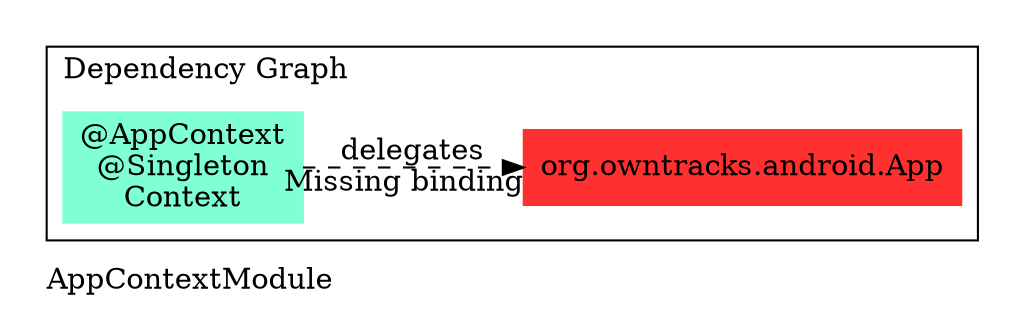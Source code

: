 digraph "org.owntracks.android.AppContextModule" {
  graph [rankdir="LR", labeljust="l", label="AppContextModule", pad="0.2", compound="true"]
  node [shape="rectangle", style="filled", color="turquoise"]
  subgraph "cluster_Entry Points" {
    graph [labeljust="l", label="Entry Points"]
    node [shape="component", penwidth="2"]
  }
  subgraph "cluster_Dependency Graph" {
    graph [labeljust="l", label="Dependency Graph"]
    "d2cc93ca-2821-49fe-a4f9-3f604b09c206" [label="@AppContext\n@Singleton\nContext", color="aquamarine"]
    "5678d1e4-25ce-490c-953f-2d1470e57a95" [label="org.owntracks.android.App", color="firebrick1"]
  }
  subgraph "cluster_Subcomponents" {
    graph [labeljust="l", shape="folder", label="Subcomponents"]
  }
  "d2cc93ca-2821-49fe-a4f9-3f604b09c206" -> "5678d1e4-25ce-490c-953f-2d1470e57a95" [style="dashed", label="delegates", arrowType="empty", headlabel="Missing binding"]
}
